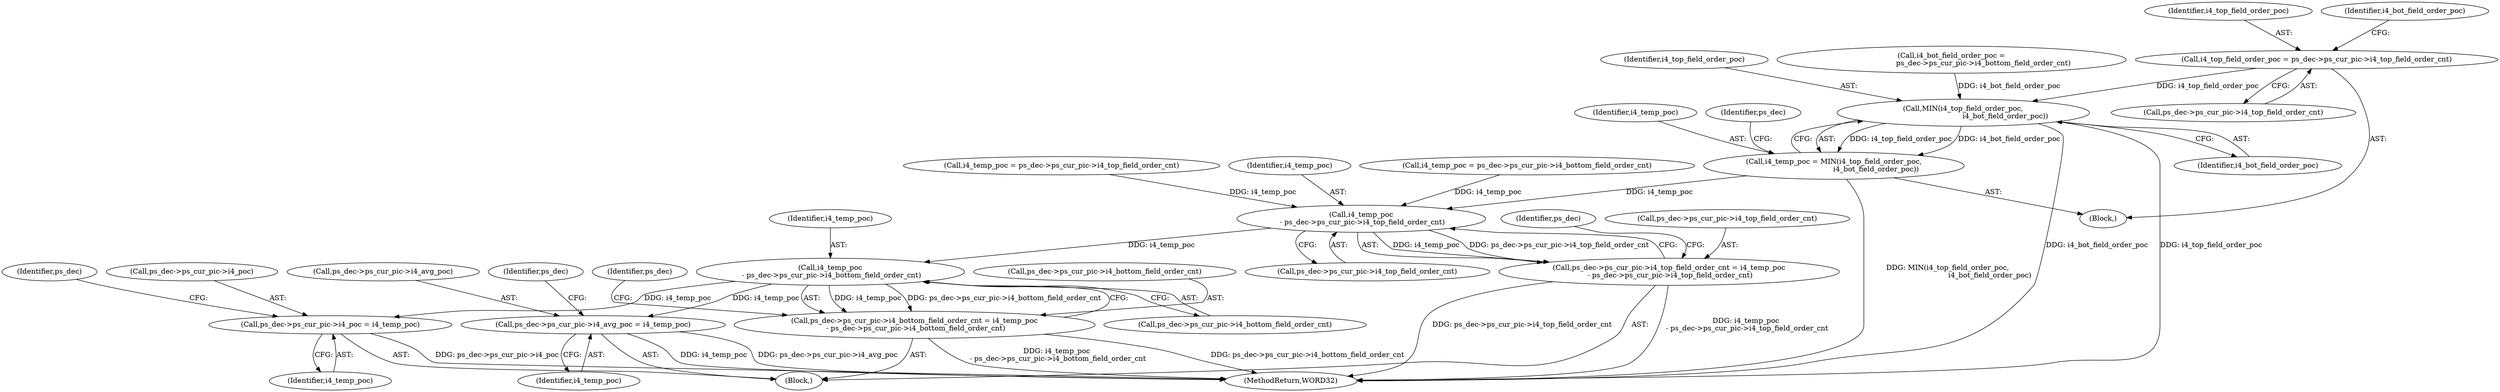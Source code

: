 digraph "0_Android_e629194c62a9a129ce378e08cb1059a8a53f1795_1@pointer" {
"1001258" [label="(Call,i4_top_field_order_poc = ps_dec->ps_cur_pic->i4_top_field_order_cnt)"];
"1001274" [label="(Call,MIN(i4_top_field_order_poc,\n                                     i4_bot_field_order_poc))"];
"1001272" [label="(Call,i4_temp_poc = MIN(i4_top_field_order_poc,\n                                     i4_bot_field_order_poc))"];
"1001304" [label="(Call,i4_temp_poc\n - ps_dec->ps_cur_pic->i4_top_field_order_cnt)"];
"1001298" [label="(Call,ps_dec->ps_cur_pic->i4_top_field_order_cnt = i4_temp_poc\n - ps_dec->ps_cur_pic->i4_top_field_order_cnt)"];
"1001317" [label="(Call,i4_temp_poc\n - ps_dec->ps_cur_pic->i4_bottom_field_order_cnt)"];
"1001311" [label="(Call,ps_dec->ps_cur_pic->i4_bottom_field_order_cnt = i4_temp_poc\n - ps_dec->ps_cur_pic->i4_bottom_field_order_cnt)"];
"1001324" [label="(Call,ps_dec->ps_cur_pic->i4_poc = i4_temp_poc)"];
"1001331" [label="(Call,ps_dec->ps_cur_pic->i4_avg_poc = i4_temp_poc)"];
"1001275" [label="(Identifier,i4_top_field_order_poc)"];
"1001259" [label="(Identifier,i4_top_field_order_poc)"];
"1001301" [label="(Identifier,ps_dec)"];
"1001248" [label="(Block,)"];
"1001325" [label="(Call,ps_dec->ps_cur_pic->i4_poc)"];
"1001332" [label="(Call,ps_dec->ps_cur_pic->i4_avg_poc)"];
"1001265" [label="(Call,i4_bot_field_order_poc =\n                            ps_dec->ps_cur_pic->i4_bottom_field_order_cnt)"];
"1001291" [label="(Call,i4_temp_poc = ps_dec->ps_cur_pic->i4_bottom_field_order_cnt)"];
"1001273" [label="(Identifier,i4_temp_poc)"];
"1001311" [label="(Call,ps_dec->ps_cur_pic->i4_bottom_field_order_cnt = i4_temp_poc\n - ps_dec->ps_cur_pic->i4_bottom_field_order_cnt)"];
"1001258" [label="(Call,i4_top_field_order_poc = ps_dec->ps_cur_pic->i4_top_field_order_cnt)"];
"1001304" [label="(Call,i4_temp_poc\n - ps_dec->ps_cur_pic->i4_top_field_order_cnt)"];
"1001312" [label="(Call,ps_dec->ps_cur_pic->i4_bottom_field_order_cnt)"];
"1001260" [label="(Call,ps_dec->ps_cur_pic->i4_top_field_order_cnt)"];
"1001334" [label="(Identifier,ps_dec)"];
"1001272" [label="(Call,i4_temp_poc = MIN(i4_top_field_order_poc,\n                                     i4_bot_field_order_poc))"];
"1001341" [label="(Identifier,ps_dec)"];
"1001276" [label="(Identifier,i4_bot_field_order_poc)"];
"1001299" [label="(Call,ps_dec->ps_cur_pic->i4_top_field_order_cnt)"];
"1001283" [label="(Call,i4_temp_poc = ps_dec->ps_cur_pic->i4_top_field_order_cnt)"];
"1001324" [label="(Call,ps_dec->ps_cur_pic->i4_poc = i4_temp_poc)"];
"1001318" [label="(Identifier,i4_temp_poc)"];
"1001327" [label="(Identifier,ps_dec)"];
"1001337" [label="(Identifier,i4_temp_poc)"];
"1001305" [label="(Identifier,i4_temp_poc)"];
"1001266" [label="(Identifier,i4_bot_field_order_poc)"];
"1001257" [label="(Block,)"];
"1001330" [label="(Identifier,i4_temp_poc)"];
"1001306" [label="(Call,ps_dec->ps_cur_pic->i4_top_field_order_cnt)"];
"1001298" [label="(Call,ps_dec->ps_cur_pic->i4_top_field_order_cnt = i4_temp_poc\n - ps_dec->ps_cur_pic->i4_top_field_order_cnt)"];
"1001314" [label="(Identifier,ps_dec)"];
"1002570" [label="(MethodReturn,WORD32)"];
"1001319" [label="(Call,ps_dec->ps_cur_pic->i4_bottom_field_order_cnt)"];
"1001317" [label="(Call,i4_temp_poc\n - ps_dec->ps_cur_pic->i4_bottom_field_order_cnt)"];
"1001274" [label="(Call,MIN(i4_top_field_order_poc,\n                                     i4_bot_field_order_poc))"];
"1001331" [label="(Call,ps_dec->ps_cur_pic->i4_avg_poc = i4_temp_poc)"];
"1001258" -> "1001257"  [label="AST: "];
"1001258" -> "1001260"  [label="CFG: "];
"1001259" -> "1001258"  [label="AST: "];
"1001260" -> "1001258"  [label="AST: "];
"1001266" -> "1001258"  [label="CFG: "];
"1001258" -> "1001274"  [label="DDG: i4_top_field_order_poc"];
"1001274" -> "1001272"  [label="AST: "];
"1001274" -> "1001276"  [label="CFG: "];
"1001275" -> "1001274"  [label="AST: "];
"1001276" -> "1001274"  [label="AST: "];
"1001272" -> "1001274"  [label="CFG: "];
"1001274" -> "1002570"  [label="DDG: i4_top_field_order_poc"];
"1001274" -> "1002570"  [label="DDG: i4_bot_field_order_poc"];
"1001274" -> "1001272"  [label="DDG: i4_top_field_order_poc"];
"1001274" -> "1001272"  [label="DDG: i4_bot_field_order_poc"];
"1001265" -> "1001274"  [label="DDG: i4_bot_field_order_poc"];
"1001272" -> "1001257"  [label="AST: "];
"1001273" -> "1001272"  [label="AST: "];
"1001301" -> "1001272"  [label="CFG: "];
"1001272" -> "1002570"  [label="DDG: MIN(i4_top_field_order_poc,\n                                     i4_bot_field_order_poc)"];
"1001272" -> "1001304"  [label="DDG: i4_temp_poc"];
"1001304" -> "1001298"  [label="AST: "];
"1001304" -> "1001306"  [label="CFG: "];
"1001305" -> "1001304"  [label="AST: "];
"1001306" -> "1001304"  [label="AST: "];
"1001298" -> "1001304"  [label="CFG: "];
"1001304" -> "1001298"  [label="DDG: i4_temp_poc"];
"1001304" -> "1001298"  [label="DDG: ps_dec->ps_cur_pic->i4_top_field_order_cnt"];
"1001291" -> "1001304"  [label="DDG: i4_temp_poc"];
"1001283" -> "1001304"  [label="DDG: i4_temp_poc"];
"1001304" -> "1001317"  [label="DDG: i4_temp_poc"];
"1001298" -> "1001248"  [label="AST: "];
"1001299" -> "1001298"  [label="AST: "];
"1001314" -> "1001298"  [label="CFG: "];
"1001298" -> "1002570"  [label="DDG: ps_dec->ps_cur_pic->i4_top_field_order_cnt"];
"1001298" -> "1002570"  [label="DDG: i4_temp_poc\n - ps_dec->ps_cur_pic->i4_top_field_order_cnt"];
"1001317" -> "1001311"  [label="AST: "];
"1001317" -> "1001319"  [label="CFG: "];
"1001318" -> "1001317"  [label="AST: "];
"1001319" -> "1001317"  [label="AST: "];
"1001311" -> "1001317"  [label="CFG: "];
"1001317" -> "1001311"  [label="DDG: i4_temp_poc"];
"1001317" -> "1001311"  [label="DDG: ps_dec->ps_cur_pic->i4_bottom_field_order_cnt"];
"1001317" -> "1001324"  [label="DDG: i4_temp_poc"];
"1001317" -> "1001331"  [label="DDG: i4_temp_poc"];
"1001311" -> "1001248"  [label="AST: "];
"1001312" -> "1001311"  [label="AST: "];
"1001327" -> "1001311"  [label="CFG: "];
"1001311" -> "1002570"  [label="DDG: ps_dec->ps_cur_pic->i4_bottom_field_order_cnt"];
"1001311" -> "1002570"  [label="DDG: i4_temp_poc\n - ps_dec->ps_cur_pic->i4_bottom_field_order_cnt"];
"1001324" -> "1001248"  [label="AST: "];
"1001324" -> "1001330"  [label="CFG: "];
"1001325" -> "1001324"  [label="AST: "];
"1001330" -> "1001324"  [label="AST: "];
"1001334" -> "1001324"  [label="CFG: "];
"1001324" -> "1002570"  [label="DDG: ps_dec->ps_cur_pic->i4_poc"];
"1001331" -> "1001248"  [label="AST: "];
"1001331" -> "1001337"  [label="CFG: "];
"1001332" -> "1001331"  [label="AST: "];
"1001337" -> "1001331"  [label="AST: "];
"1001341" -> "1001331"  [label="CFG: "];
"1001331" -> "1002570"  [label="DDG: i4_temp_poc"];
"1001331" -> "1002570"  [label="DDG: ps_dec->ps_cur_pic->i4_avg_poc"];
}
